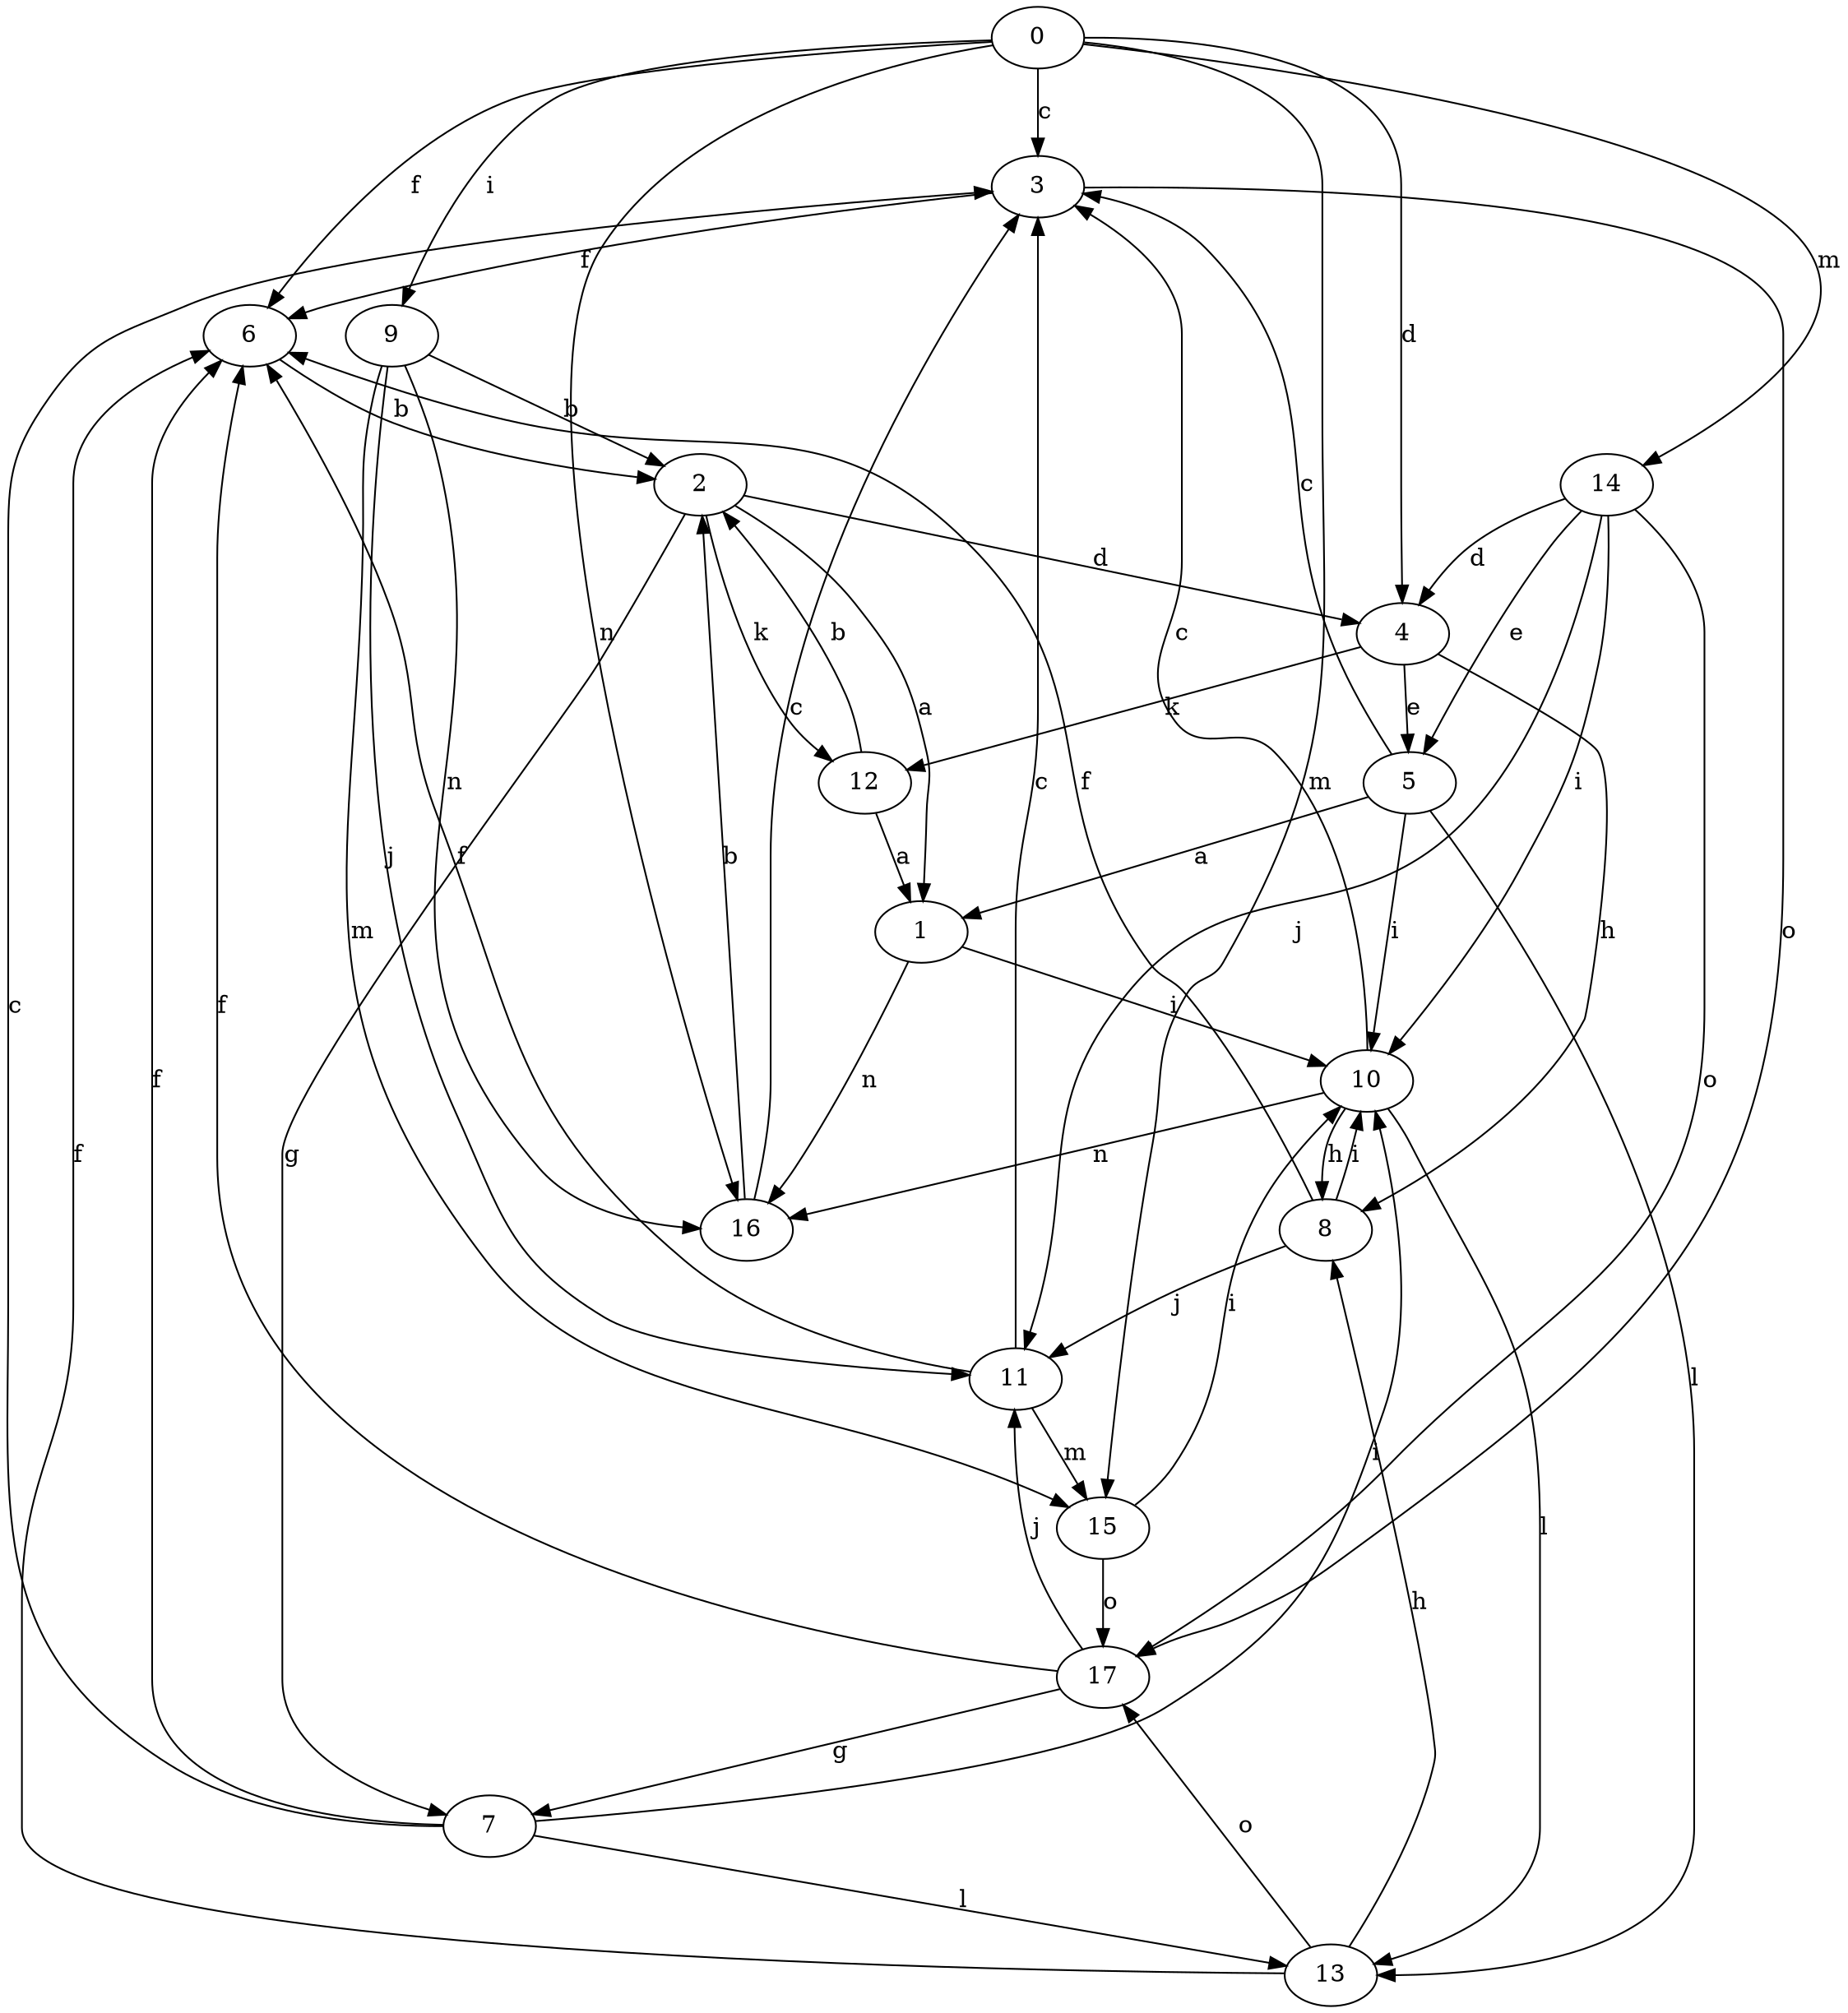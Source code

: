strict digraph  {
0;
1;
2;
3;
4;
5;
6;
7;
8;
9;
10;
11;
12;
13;
14;
15;
16;
17;
0 -> 3  [label=c];
0 -> 4  [label=d];
0 -> 6  [label=f];
0 -> 9  [label=i];
0 -> 14  [label=m];
0 -> 15  [label=m];
0 -> 16  [label=n];
1 -> 10  [label=i];
1 -> 16  [label=n];
2 -> 1  [label=a];
2 -> 4  [label=d];
2 -> 7  [label=g];
2 -> 12  [label=k];
3 -> 6  [label=f];
3 -> 17  [label=o];
4 -> 5  [label=e];
4 -> 8  [label=h];
4 -> 12  [label=k];
5 -> 1  [label=a];
5 -> 3  [label=c];
5 -> 10  [label=i];
5 -> 13  [label=l];
6 -> 2  [label=b];
7 -> 3  [label=c];
7 -> 6  [label=f];
7 -> 10  [label=i];
7 -> 13  [label=l];
8 -> 6  [label=f];
8 -> 10  [label=i];
8 -> 11  [label=j];
9 -> 2  [label=b];
9 -> 11  [label=j];
9 -> 15  [label=m];
9 -> 16  [label=n];
10 -> 3  [label=c];
10 -> 8  [label=h];
10 -> 13  [label=l];
10 -> 16  [label=n];
11 -> 3  [label=c];
11 -> 6  [label=f];
11 -> 15  [label=m];
12 -> 1  [label=a];
12 -> 2  [label=b];
13 -> 6  [label=f];
13 -> 8  [label=h];
13 -> 17  [label=o];
14 -> 4  [label=d];
14 -> 5  [label=e];
14 -> 10  [label=i];
14 -> 11  [label=j];
14 -> 17  [label=o];
15 -> 10  [label=i];
15 -> 17  [label=o];
16 -> 2  [label=b];
16 -> 3  [label=c];
17 -> 6  [label=f];
17 -> 7  [label=g];
17 -> 11  [label=j];
}
